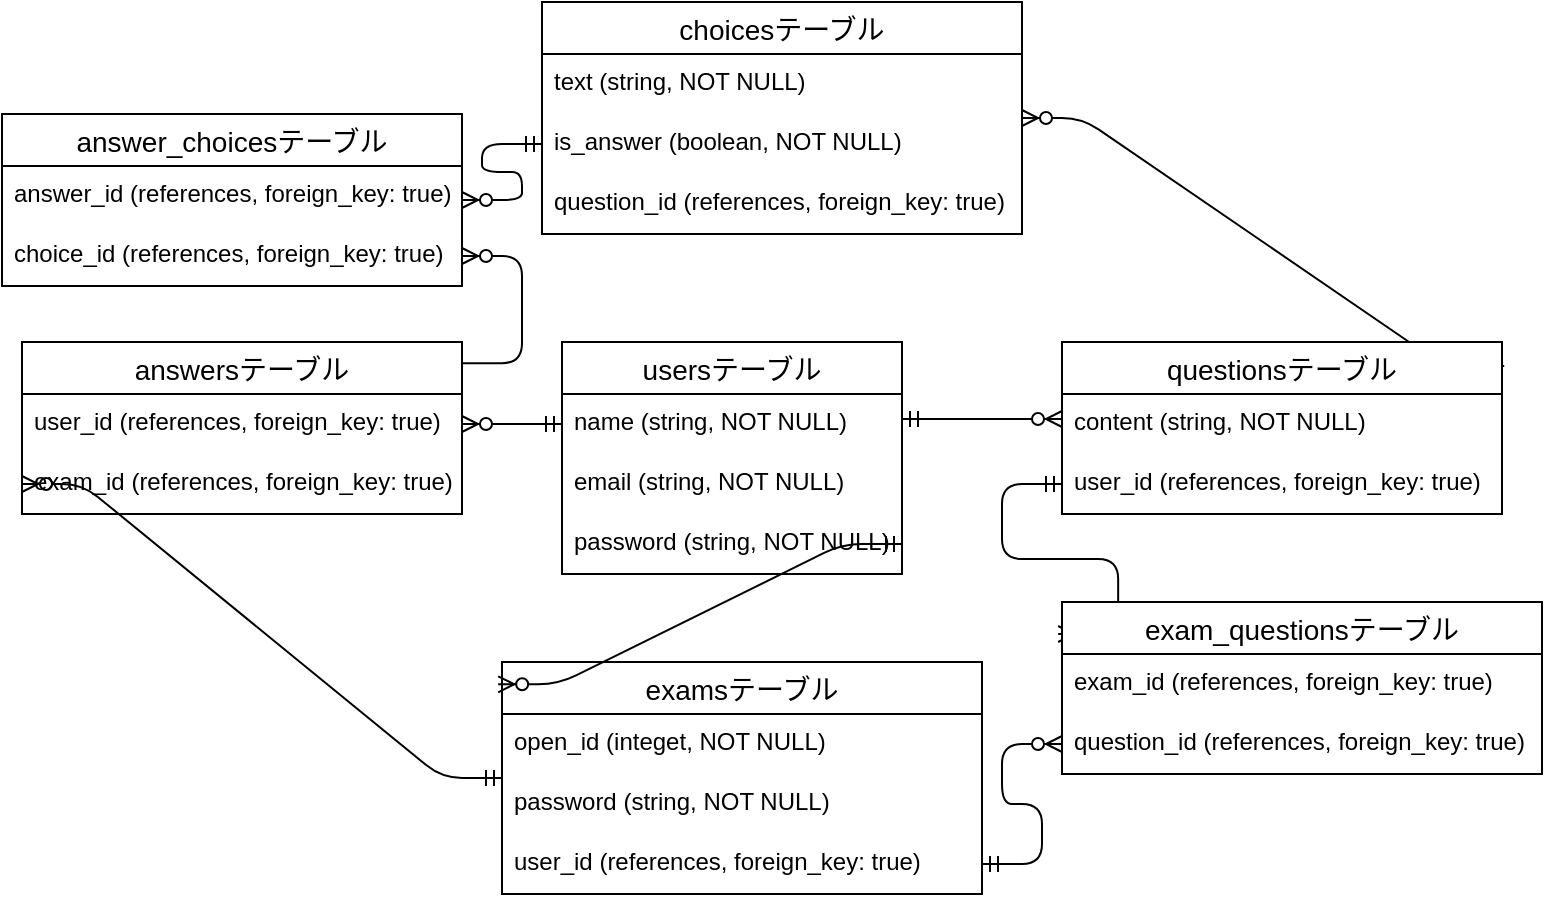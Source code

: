 <mxfile version="13.6.5">
    <diagram id="jTY_6UuimVyPn8hM9-1T" name="ページ1">
        <mxGraphModel dx="943" dy="463" grid="1" gridSize="10" guides="1" tooltips="1" connect="1" arrows="1" fold="1" page="1" pageScale="1" pageWidth="827" pageHeight="1169" math="0" shadow="0">
            <root>
                <mxCell id="0"/>
                <mxCell id="1" parent="0"/>
                <mxCell id="27" value="" style="edgeStyle=entityRelationEdgeStyle;fontSize=12;html=1;endArrow=ERzeroToMany;startArrow=ERmandOne;entryX=0;entryY=0.5;entryDx=0;entryDy=0;exitX=1;exitY=0.5;exitDx=0;exitDy=0;" edge="1" parent="1" source="16" target="44">
                    <mxGeometry width="100" height="100" relative="1" as="geometry">
                        <mxPoint x="520" y="491" as="sourcePoint"/>
                        <mxPoint x="620" y="260" as="targetPoint"/>
                    </mxGeometry>
                </mxCell>
                <mxCell id="28" value="" style="edgeStyle=entityRelationEdgeStyle;fontSize=12;html=1;endArrow=ERzeroToMany;startArrow=ERmandOne;exitX=1.005;exitY=0.14;exitDx=0;exitDy=0;exitPerimeter=0;" edge="1" parent="1" source="2" target="11">
                    <mxGeometry width="100" height="100" relative="1" as="geometry">
                        <mxPoint x="670" y="190" as="sourcePoint"/>
                        <mxPoint x="600" y="150" as="targetPoint"/>
                    </mxGeometry>
                </mxCell>
                <mxCell id="11" value="choicesテーブル" style="swimlane;fontStyle=0;childLayout=stackLayout;horizontal=1;startSize=26;horizontalStack=0;resizeParent=1;resizeParentMax=0;resizeLast=0;collapsible=1;marginBottom=0;align=center;fontSize=14;" vertex="1" parent="1">
                    <mxGeometry x="300" y="30" width="240" height="116" as="geometry"/>
                </mxCell>
                <mxCell id="12" value="text (string, NOT NULL)" style="text;strokeColor=none;fillColor=none;spacingLeft=4;spacingRight=4;overflow=hidden;rotatable=0;points=[[0,0.5],[1,0.5]];portConstraint=eastwest;fontSize=12;" vertex="1" parent="11">
                    <mxGeometry y="26" width="240" height="30" as="geometry"/>
                </mxCell>
                <mxCell id="13" value="is_answer (boolean, NOT NULL)" style="text;strokeColor=none;fillColor=none;spacingLeft=4;spacingRight=4;overflow=hidden;rotatable=0;points=[[0,0.5],[1,0.5]];portConstraint=eastwest;fontSize=12;" vertex="1" parent="11">
                    <mxGeometry y="56" width="240" height="30" as="geometry"/>
                </mxCell>
                <mxCell id="14" value="question_id (references, foreign_key: true)" style="text;strokeColor=none;fillColor=none;spacingLeft=4;spacingRight=4;overflow=hidden;rotatable=0;points=[[0,0.5],[1,0.5]];portConstraint=eastwest;fontSize=12;" vertex="1" parent="11">
                    <mxGeometry y="86" width="240" height="30" as="geometry"/>
                </mxCell>
                <mxCell id="29" value="" style="edgeStyle=entityRelationEdgeStyle;fontSize=12;html=1;endArrow=ERzeroToMany;startArrow=ERmandOne;exitX=1;exitY=0.5;exitDx=0;exitDy=0;" edge="1" parent="1">
                    <mxGeometry width="100" height="100" relative="1" as="geometry">
                        <mxPoint x="480" y="238.5" as="sourcePoint"/>
                        <mxPoint x="560" y="238.5" as="targetPoint"/>
                    </mxGeometry>
                </mxCell>
                <mxCell id="6" value="usersテーブル" style="swimlane;fontStyle=0;childLayout=stackLayout;horizontal=1;startSize=26;horizontalStack=0;resizeParent=1;resizeParentMax=0;resizeLast=0;collapsible=1;marginBottom=0;align=center;fontSize=14;" vertex="1" parent="1">
                    <mxGeometry x="310" y="200" width="170" height="116" as="geometry"/>
                </mxCell>
                <mxCell id="7" value="name (string, NOT NULL)" style="text;strokeColor=none;fillColor=none;spacingLeft=4;spacingRight=4;overflow=hidden;rotatable=0;points=[[0,0.5],[1,0.5]];portConstraint=eastwest;fontSize=12;" vertex="1" parent="6">
                    <mxGeometry y="26" width="170" height="30" as="geometry"/>
                </mxCell>
                <mxCell id="8" value="email (string, NOT NULL)" style="text;strokeColor=none;fillColor=none;spacingLeft=4;spacingRight=4;overflow=hidden;rotatable=0;points=[[0,0.5],[1,0.5]];portConstraint=eastwest;fontSize=12;" vertex="1" parent="6">
                    <mxGeometry y="56" width="170" height="30" as="geometry"/>
                </mxCell>
                <mxCell id="9" value="password (string, NOT NULL)" style="text;strokeColor=none;fillColor=none;spacingLeft=4;spacingRight=4;overflow=hidden;rotatable=0;points=[[0,0.5],[1,0.5]];portConstraint=eastwest;fontSize=12;" vertex="1" parent="6">
                    <mxGeometry y="86" width="170" height="30" as="geometry"/>
                </mxCell>
                <mxCell id="15" value="examsテーブル" style="swimlane;fontStyle=0;childLayout=stackLayout;horizontal=1;startSize=26;horizontalStack=0;resizeParent=1;resizeParentMax=0;resizeLast=0;collapsible=1;marginBottom=0;align=center;fontSize=14;" vertex="1" parent="1">
                    <mxGeometry x="280" y="360" width="240" height="116" as="geometry"/>
                </mxCell>
                <mxCell id="18" value="open_id (integet, NOT NULL)" style="text;strokeColor=none;fillColor=none;spacingLeft=4;spacingRight=4;overflow=hidden;rotatable=0;points=[[0,0.5],[1,0.5]];portConstraint=eastwest;fontSize=12;" vertex="1" parent="15">
                    <mxGeometry y="26" width="240" height="30" as="geometry"/>
                </mxCell>
                <mxCell id="19" value="password (string, NOT NULL)" style="text;strokeColor=none;fillColor=none;spacingLeft=4;spacingRight=4;overflow=hidden;rotatable=0;points=[[0,0.5],[1,0.5]];portConstraint=eastwest;fontSize=12;" vertex="1" parent="15">
                    <mxGeometry y="56" width="240" height="30" as="geometry"/>
                </mxCell>
                <mxCell id="16" value="user_id (references, foreign_key: true)" style="text;strokeColor=none;fillColor=none;spacingLeft=4;spacingRight=4;overflow=hidden;rotatable=0;points=[[0,0.5],[1,0.5]];portConstraint=eastwest;fontSize=12;" vertex="1" parent="15">
                    <mxGeometry y="86" width="240" height="30" as="geometry"/>
                </mxCell>
                <mxCell id="31" value="" style="edgeStyle=entityRelationEdgeStyle;fontSize=12;html=1;endArrow=ERzeroToMany;startArrow=ERmandOne;" edge="1" parent="1" source="7" target="23">
                    <mxGeometry width="100" height="100" relative="1" as="geometry">
                        <mxPoint x="740" y="470" as="sourcePoint"/>
                        <mxPoint x="760" y="390" as="targetPoint"/>
                    </mxGeometry>
                </mxCell>
                <mxCell id="35" value="" style="edgeStyle=entityRelationEdgeStyle;fontSize=12;html=1;endArrow=ERzeroToMany;startArrow=ERmandOne;entryX=0;entryY=0.5;entryDx=0;entryDy=0;" edge="1" parent="1" source="15" target="24">
                    <mxGeometry width="100" height="100" relative="1" as="geometry">
                        <mxPoint x="280" y="439" as="sourcePoint"/>
                        <mxPoint x="290" y="380" as="targetPoint"/>
                    </mxGeometry>
                </mxCell>
                <mxCell id="40" value="" style="edgeStyle=entityRelationEdgeStyle;fontSize=12;html=1;endArrow=ERzeroToMany;startArrow=ERmandOne;" edge="1" parent="1" source="13" target="36">
                    <mxGeometry width="100" height="100" relative="1" as="geometry">
                        <mxPoint x="300" y="103" as="sourcePoint"/>
                        <mxPoint x="250" y="130" as="targetPoint"/>
                    </mxGeometry>
                </mxCell>
                <mxCell id="41" value="" style="edgeStyle=entityRelationEdgeStyle;fontSize=12;html=1;endArrow=ERzeroToMany;startArrow=ERmandOne;exitX=0.002;exitY=0.123;exitDx=0;exitDy=0;exitPerimeter=0;" edge="1" parent="1" source="20" target="25">
                    <mxGeometry width="100" height="100" relative="1" as="geometry">
                        <mxPoint x="240" y="209" as="sourcePoint"/>
                        <mxPoint x="140" y="146" as="targetPoint"/>
                    </mxGeometry>
                </mxCell>
                <mxCell id="34" value="" style="edgeStyle=entityRelationEdgeStyle;fontSize=12;html=1;endArrow=ERzeroToMany;startArrow=ERmandOne;exitX=1;exitY=0.5;exitDx=0;exitDy=0;entryX=-0.008;entryY=0.096;entryDx=0;entryDy=0;entryPerimeter=0;" edge="1" parent="1" source="9" target="15">
                    <mxGeometry width="100" height="100" relative="1" as="geometry">
                        <mxPoint x="470" y="360" as="sourcePoint"/>
                        <mxPoint x="500" y="260" as="targetPoint"/>
                    </mxGeometry>
                </mxCell>
                <mxCell id="20" value="answersテーブル" style="swimlane;fontStyle=0;childLayout=stackLayout;horizontal=1;startSize=26;horizontalStack=0;resizeParent=1;resizeParentMax=0;resizeLast=0;collapsible=1;marginBottom=0;align=center;fontSize=14;" vertex="1" parent="1">
                    <mxGeometry x="40" y="200" width="220" height="86" as="geometry"/>
                </mxCell>
                <mxCell id="23" value="user_id (references, foreign_key: true)" style="text;strokeColor=none;fillColor=none;spacingLeft=4;spacingRight=4;overflow=hidden;rotatable=0;points=[[0,0.5],[1,0.5]];portConstraint=eastwest;fontSize=12;" vertex="1" parent="20">
                    <mxGeometry y="26" width="220" height="30" as="geometry"/>
                </mxCell>
                <mxCell id="24" value="exam_id (references, foreign_key: true)" style="text;strokeColor=none;fillColor=none;spacingLeft=4;spacingRight=4;overflow=hidden;rotatable=0;points=[[0,0.5],[1,0.5]];portConstraint=eastwest;fontSize=12;" vertex="1" parent="20">
                    <mxGeometry y="56" width="220" height="30" as="geometry"/>
                </mxCell>
                <mxCell id="36" value="answer_choicesテーブル" style="swimlane;fontStyle=0;childLayout=stackLayout;horizontal=1;startSize=26;horizontalStack=0;resizeParent=1;resizeParentMax=0;resizeLast=0;collapsible=1;marginBottom=0;align=center;fontSize=14;" vertex="1" parent="1">
                    <mxGeometry x="30" y="86" width="230" height="86" as="geometry"/>
                </mxCell>
                <mxCell id="37" value="answer_id (references, foreign_key: true)" style="text;strokeColor=none;fillColor=none;spacingLeft=4;spacingRight=4;overflow=hidden;rotatable=0;points=[[0,0.5],[1,0.5]];portConstraint=eastwest;fontSize=12;" vertex="1" parent="36">
                    <mxGeometry y="26" width="230" height="30" as="geometry"/>
                </mxCell>
                <mxCell id="25" value="choice_id (references, foreign_key: true)" style="text;strokeColor=none;fillColor=none;spacingLeft=4;spacingRight=4;overflow=hidden;rotatable=0;points=[[0,0.5],[1,0.5]];portConstraint=eastwest;fontSize=12;" vertex="1" parent="36">
                    <mxGeometry y="56" width="230" height="30" as="geometry"/>
                </mxCell>
                <mxCell id="2" value="questionsテーブル" style="swimlane;fontStyle=0;childLayout=stackLayout;horizontal=1;startSize=26;horizontalStack=0;resizeParent=1;resizeParentMax=0;resizeLast=0;collapsible=1;marginBottom=0;align=center;fontSize=14;" vertex="1" parent="1">
                    <mxGeometry x="560" y="200" width="220" height="86" as="geometry"/>
                </mxCell>
                <mxCell id="3" value="content (string, NOT NULL)" style="text;strokeColor=none;fillColor=none;spacingLeft=4;spacingRight=4;overflow=hidden;rotatable=0;points=[[0,0.5],[1,0.5]];portConstraint=eastwest;fontSize=12;" vertex="1" parent="2">
                    <mxGeometry y="26" width="220" height="30" as="geometry"/>
                </mxCell>
                <mxCell id="4" value="user_id (references, foreign_key: true)" style="text;strokeColor=none;fillColor=none;spacingLeft=4;spacingRight=4;overflow=hidden;rotatable=0;points=[[0,0.5],[1,0.5]];portConstraint=eastwest;fontSize=12;" vertex="1" parent="2">
                    <mxGeometry y="56" width="220" height="30" as="geometry"/>
                </mxCell>
                <mxCell id="45" value="" style="edgeStyle=entityRelationEdgeStyle;fontSize=12;html=1;endArrow=ERzeroToMany;startArrow=ERmandOne;entryX=-0.008;entryY=0.186;entryDx=0;entryDy=0;entryPerimeter=0;" edge="1" parent="1" source="4" target="42">
                    <mxGeometry width="100" height="100" relative="1" as="geometry">
                        <mxPoint x="528" y="310" as="sourcePoint"/>
                        <mxPoint x="570" y="401" as="targetPoint"/>
                    </mxGeometry>
                </mxCell>
                <mxCell id="42" value="exam_questionsテーブル" style="swimlane;fontStyle=0;childLayout=stackLayout;horizontal=1;startSize=26;horizontalStack=0;resizeParent=1;resizeParentMax=0;resizeLast=0;collapsible=1;marginBottom=0;align=center;fontSize=14;" vertex="1" parent="1">
                    <mxGeometry x="560" y="330" width="240" height="86" as="geometry"/>
                </mxCell>
                <mxCell id="43" value="exam_id (references, foreign_key: true)" style="text;strokeColor=none;fillColor=none;spacingLeft=4;spacingRight=4;overflow=hidden;rotatable=0;points=[[0,0.5],[1,0.5]];portConstraint=eastwest;fontSize=12;" vertex="1" parent="42">
                    <mxGeometry y="26" width="240" height="30" as="geometry"/>
                </mxCell>
                <mxCell id="44" value="question_id (references, foreign_key: true)" style="text;strokeColor=none;fillColor=none;spacingLeft=4;spacingRight=4;overflow=hidden;rotatable=0;points=[[0,0.5],[1,0.5]];portConstraint=eastwest;fontSize=12;" vertex="1" parent="42">
                    <mxGeometry y="56" width="240" height="30" as="geometry"/>
                </mxCell>
            </root>
        </mxGraphModel>
    </diagram>
</mxfile>